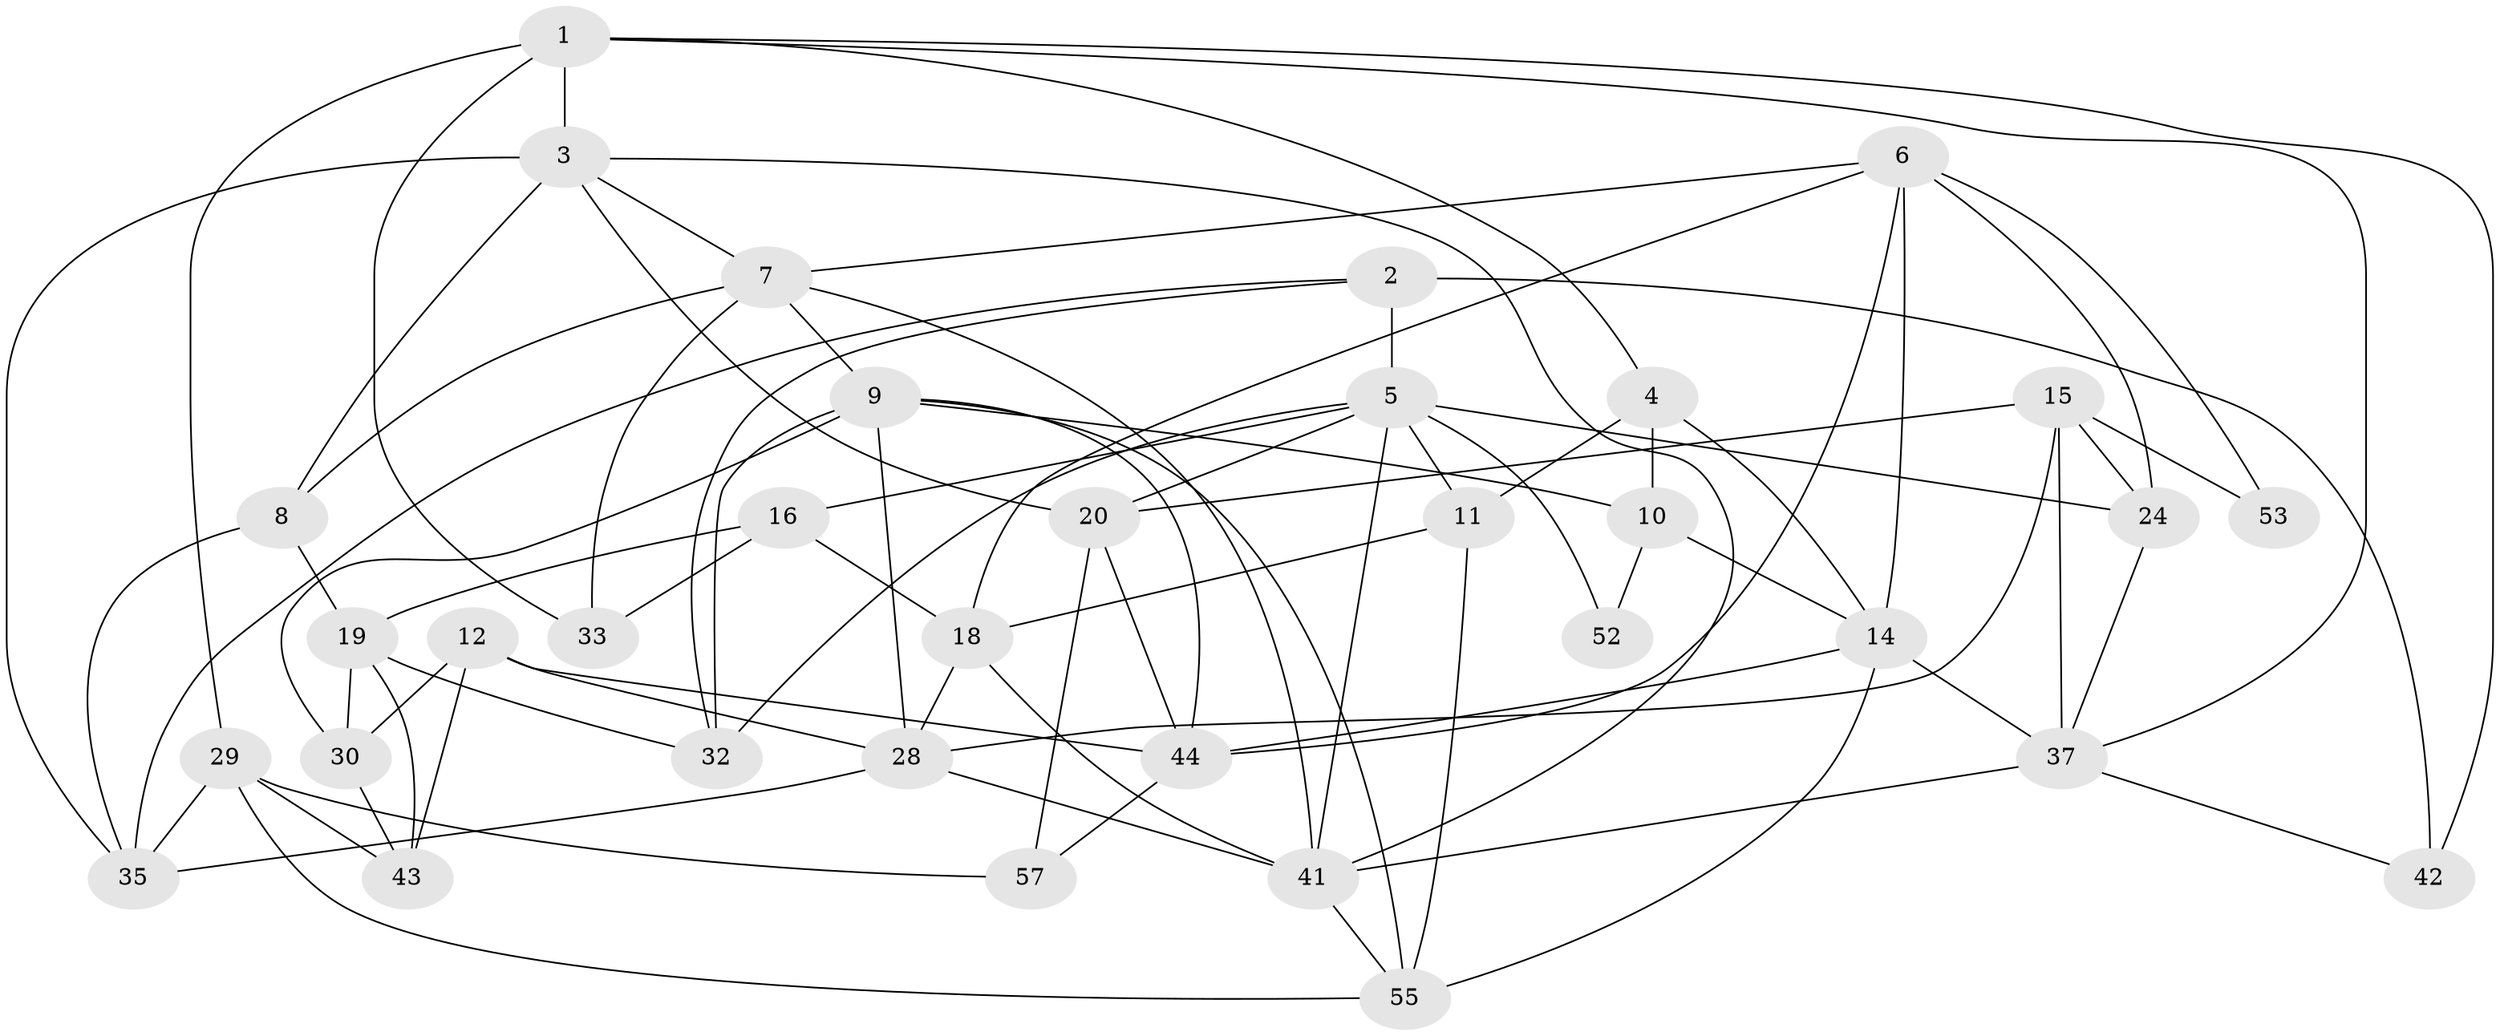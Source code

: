 // Generated by graph-tools (version 1.1) at 2025/24/03/03/25 07:24:04]
// undirected, 34 vertices, 81 edges
graph export_dot {
graph [start="1"]
  node [color=gray90,style=filled];
  1 [super="+38"];
  2 [super="+50"];
  3 [super="+17"];
  4 [super="+54"];
  5 [super="+13"];
  6 [super="+25"];
  7 [super="+27"];
  8;
  9 [super="+47"];
  10 [super="+22"];
  11;
  12 [super="+56"];
  14 [super="+21"];
  15;
  16;
  18 [super="+23"];
  19 [super="+36"];
  20 [super="+40"];
  24 [super="+26"];
  28 [super="+45"];
  29 [super="+31"];
  30 [super="+46"];
  32 [super="+34"];
  33 [super="+58"];
  35 [super="+39"];
  37 [super="+48"];
  41 [super="+49"];
  42 [super="+59"];
  43;
  44 [super="+51"];
  52;
  53;
  55;
  57;
  1 -- 29;
  1 -- 4;
  1 -- 33 [weight=2];
  1 -- 42;
  1 -- 3;
  1 -- 37;
  2 -- 35;
  2 -- 32;
  2 -- 5 [weight=2];
  2 -- 42;
  3 -- 8;
  3 -- 35;
  3 -- 20;
  3 -- 7;
  3 -- 41;
  4 -- 10 [weight=2];
  4 -- 11;
  4 -- 14;
  5 -- 11;
  5 -- 16 [weight=2];
  5 -- 20;
  5 -- 52;
  5 -- 32;
  5 -- 24;
  5 -- 41;
  6 -- 18;
  6 -- 44 [weight=2];
  6 -- 53;
  6 -- 14 [weight=2];
  6 -- 24;
  6 -- 7;
  7 -- 8;
  7 -- 41;
  7 -- 9;
  7 -- 33;
  8 -- 35;
  8 -- 19 [weight=2];
  9 -- 55;
  9 -- 32;
  9 -- 10;
  9 -- 28;
  9 -- 30;
  9 -- 44;
  10 -- 52;
  10 -- 14;
  11 -- 55;
  11 -- 18;
  12 -- 43;
  12 -- 28;
  12 -- 30;
  12 -- 44;
  14 -- 55;
  14 -- 44;
  14 -- 37;
  15 -- 20;
  15 -- 28;
  15 -- 53;
  15 -- 24;
  15 -- 37;
  16 -- 19;
  16 -- 18;
  16 -- 33;
  18 -- 41;
  18 -- 28;
  19 -- 43;
  19 -- 32;
  19 -- 30;
  20 -- 57;
  20 -- 44;
  24 -- 37;
  28 -- 41;
  28 -- 35;
  29 -- 57;
  29 -- 55;
  29 -- 43;
  29 -- 35;
  30 -- 43;
  37 -- 41 [weight=2];
  37 -- 42;
  41 -- 55;
  44 -- 57;
}
